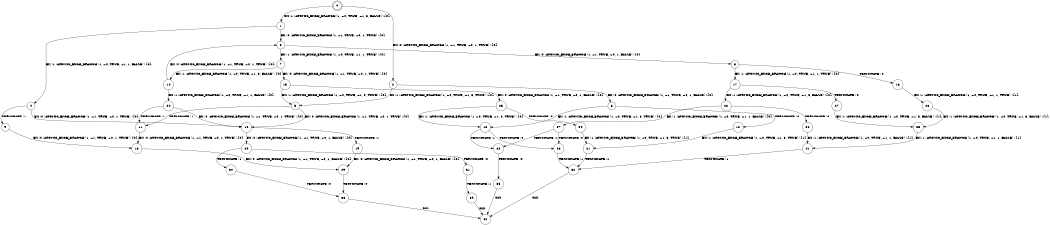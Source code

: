 digraph BCG {
size = "7, 10.5";
center = TRUE;
node [shape = circle];
0 [peripheries = 2];
0 -> 1 [label = "EX !1 !ATOMIC_EXCH_BRANCH (1, +0, TRUE, +1, 3, FALSE) !{0}"];
0 -> 2 [label = "EX !0 !ATOMIC_EXCH_BRANCH (1, +1, TRUE, +0, 1, TRUE) !{0}"];
1 -> 3 [label = "EX !0 !ATOMIC_EXCH_BRANCH (1, +1, TRUE, +0, 1, TRUE) !{0}"];
1 -> 4 [label = "EX !1 !ATOMIC_EXCH_BRANCH (1, +0, TRUE, +1, 1, FALSE) !{0}"];
2 -> 5 [label = "EX !1 !ATOMIC_EXCH_BRANCH (1, +0, TRUE, +1, 3, TRUE) !{0}"];
2 -> 6 [label = "EX !0 !ATOMIC_EXCH_BRANCH (1, +1, TRUE, +0, 1, FALSE) !{0}"];
3 -> 7 [label = "EX !1 !ATOMIC_EXCH_BRANCH (1, +0, TRUE, +1, 1, TRUE) !{0}"];
3 -> 8 [label = "EX !0 !ATOMIC_EXCH_BRANCH (1, +1, TRUE, +0, 1, FALSE) !{0}"];
4 -> 9 [label = "TERMINATE !1"];
4 -> 10 [label = "EX !0 !ATOMIC_EXCH_BRANCH (1, +1, TRUE, +0, 1, TRUE) !{0}"];
5 -> 11 [label = "TERMINATE !1"];
5 -> 10 [label = "EX !0 !ATOMIC_EXCH_BRANCH (1, +1, TRUE, +0, 1, TRUE) !{0}"];
6 -> 12 [label = "TERMINATE !0"];
6 -> 13 [label = "EX !1 !ATOMIC_EXCH_BRANCH (1, +0, TRUE, +1, 3, TRUE) !{0}"];
7 -> 14 [label = "EX !1 !ATOMIC_EXCH_BRANCH (1, +0, TRUE, +1, 3, FALSE) !{0}"];
7 -> 15 [label = "EX !0 !ATOMIC_EXCH_BRANCH (1, +1, TRUE, +0, 1, TRUE) !{0}"];
8 -> 16 [label = "TERMINATE !0"];
8 -> 17 [label = "EX !1 !ATOMIC_EXCH_BRANCH (1, +0, TRUE, +1, 1, TRUE) !{0}"];
9 -> 18 [label = "EX !0 !ATOMIC_EXCH_BRANCH (1, +1, TRUE, +0, 1, TRUE) !{0}"];
10 -> 19 [label = "TERMINATE !1"];
10 -> 20 [label = "EX !0 !ATOMIC_EXCH_BRANCH (1, +1, TRUE, +0, 1, FALSE) !{0}"];
11 -> 18 [label = "EX !0 !ATOMIC_EXCH_BRANCH (1, +1, TRUE, +0, 1, TRUE) !{0}"];
12 -> 21 [label = "EX !1 !ATOMIC_EXCH_BRANCH (1, +0, TRUE, +1, 3, TRUE) !{1}"];
13 -> 22 [label = "TERMINATE !1"];
13 -> 23 [label = "TERMINATE !0"];
14 -> 24 [label = "EX !1 !ATOMIC_EXCH_BRANCH (1, +0, TRUE, +1, 1, FALSE) !{0}"];
14 -> 3 [label = "EX !0 !ATOMIC_EXCH_BRANCH (1, +1, TRUE, +0, 1, TRUE) !{0}"];
15 -> 5 [label = "EX !1 !ATOMIC_EXCH_BRANCH (1, +0, TRUE, +1, 3, TRUE) !{0}"];
15 -> 25 [label = "EX !0 !ATOMIC_EXCH_BRANCH (1, +1, TRUE, +0, 1, FALSE) !{0}"];
16 -> 26 [label = "EX !1 !ATOMIC_EXCH_BRANCH (1, +0, TRUE, +1, 1, TRUE) !{1}"];
17 -> 27 [label = "TERMINATE !0"];
17 -> 28 [label = "EX !1 !ATOMIC_EXCH_BRANCH (1, +0, TRUE, +1, 3, FALSE) !{0}"];
18 -> 29 [label = "EX !0 !ATOMIC_EXCH_BRANCH (1, +1, TRUE, +0, 1, FALSE) !{0}"];
19 -> 29 [label = "EX !0 !ATOMIC_EXCH_BRANCH (1, +1, TRUE, +0, 1, FALSE) !{0}"];
20 -> 30 [label = "TERMINATE !1"];
20 -> 31 [label = "TERMINATE !0"];
21 -> 32 [label = "TERMINATE !1"];
22 -> 33 [label = "TERMINATE !0"];
23 -> 32 [label = "TERMINATE !1"];
24 -> 11 [label = "TERMINATE !1"];
24 -> 10 [label = "EX !0 !ATOMIC_EXCH_BRANCH (1, +1, TRUE, +0, 1, TRUE) !{0}"];
25 -> 34 [label = "TERMINATE !0"];
25 -> 13 [label = "EX !1 !ATOMIC_EXCH_BRANCH (1, +0, TRUE, +1, 3, TRUE) !{0}"];
26 -> 35 [label = "EX !1 !ATOMIC_EXCH_BRANCH (1, +0, TRUE, +1, 3, FALSE) !{1}"];
27 -> 35 [label = "EX !1 !ATOMIC_EXCH_BRANCH (1, +0, TRUE, +1, 3, FALSE) !{1}"];
28 -> 36 [label = "TERMINATE !0"];
28 -> 37 [label = "EX !1 !ATOMIC_EXCH_BRANCH (1, +0, TRUE, +1, 1, FALSE) !{0}"];
29 -> 38 [label = "TERMINATE !0"];
30 -> 38 [label = "TERMINATE !0"];
31 -> 39 [label = "TERMINATE !1"];
32 -> 40 [label = "exit"];
33 -> 40 [label = "exit"];
34 -> 21 [label = "EX !1 !ATOMIC_EXCH_BRANCH (1, +0, TRUE, +1, 3, TRUE) !{1}"];
35 -> 41 [label = "EX !1 !ATOMIC_EXCH_BRANCH (1, +0, TRUE, +1, 1, FALSE) !{1}"];
36 -> 41 [label = "EX !1 !ATOMIC_EXCH_BRANCH (1, +0, TRUE, +1, 1, FALSE) !{1}"];
37 -> 22 [label = "TERMINATE !1"];
37 -> 23 [label = "TERMINATE !0"];
38 -> 40 [label = "exit"];
39 -> 40 [label = "exit"];
41 -> 32 [label = "TERMINATE !1"];
}
